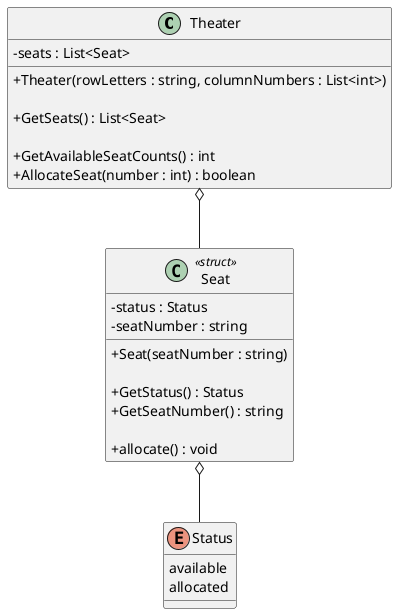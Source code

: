 @startuml "cinnamon cinemas"
skinparam ClassAttributeIconSize 0

class Theater {
    - seats : List<Seat>

    + Theater(rowLetters : string, columnNumbers : List<int>)

    + GetSeats() : List<Seat>

    + GetAvailableSeatCounts() : int
    + AllocateSeat(number : int) : boolean
}

class Seat <<struct>> {
    - status : Status
    - seatNumber : string

    + Seat(seatNumber : string)

    + GetStatus() : Status
    + GetSeatNumber() : string

    + allocate() : void
}

Enum Status {
    available
    allocated
}

Theater o-- Seat
Seat o-- Status

@enduml